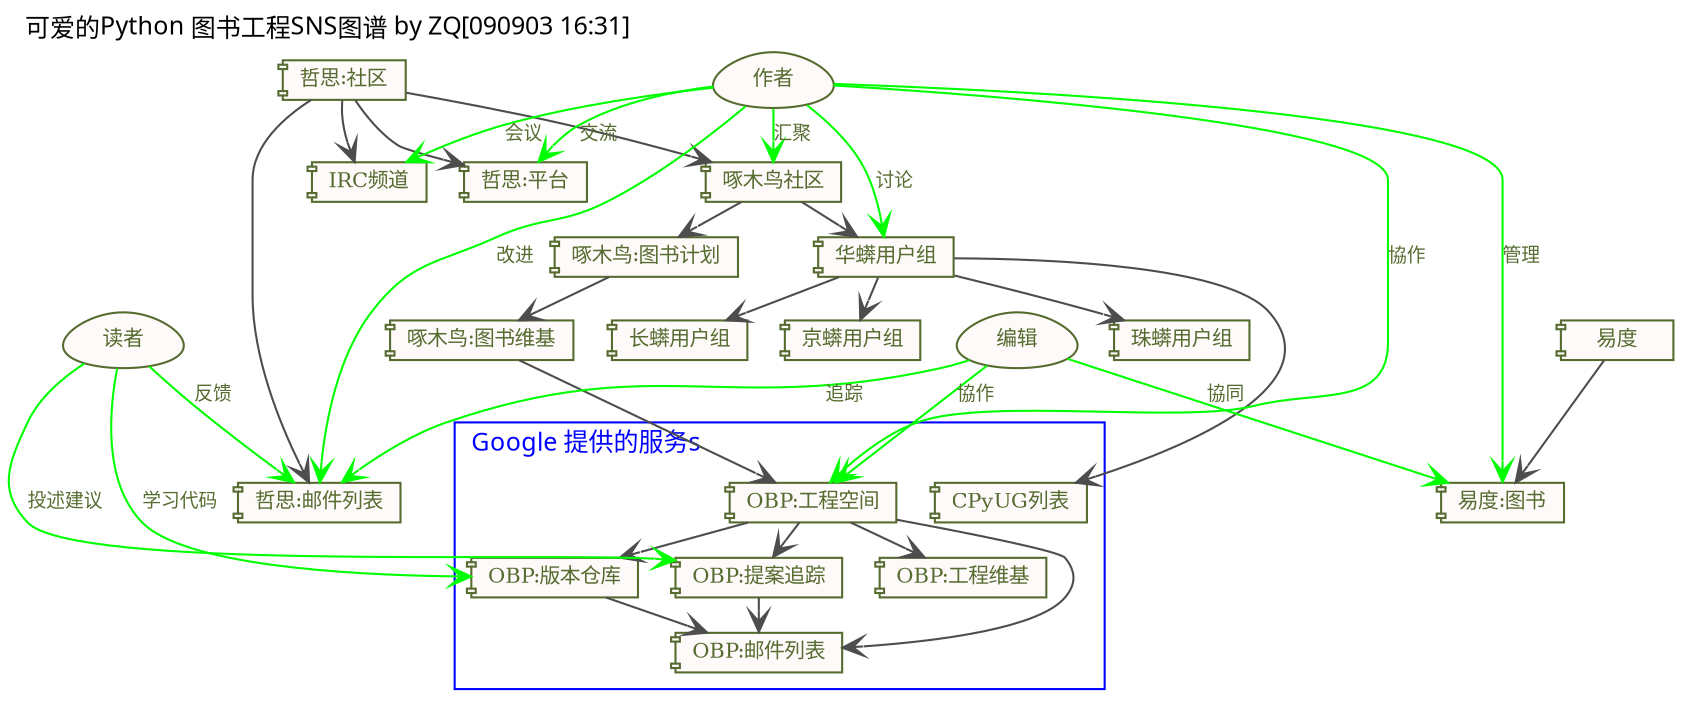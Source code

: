 digraph G {
/*图片生成命令:: need:: apt-get install graphviz-cairo
$ dot -Tpng:cairo obp-lovpy-sns_v9.09.3.dot -o obp-lovpy-sns.png -Tcmapx -o obp-lovpy-sns.map
        style=filled,
        fillcolor=lightyellow,
        size="12,9",
        ratio=compress,fill
        rankdir=LR,        
*/
    graph [label="可爱的Python 图书工程SNS图谱 by ZQ[090903 16:31]",
        labeljust="l",labelloc="t",
        fontsize=12.0,
        fontname="VeraSansYuanTi-Regular.ttf",        
        center=1,
        ranksep=0.2,
        ratio=compress,
        rankdir=TB,
        ];

    node[fontsize=10.0,
        style=filled,fillcolor=snow,
        color=darkolivegreen,fontcolor=darkolivegreen,
        height=0.1,
        shape=plaintext,
        ];
    /*dir=both,color=yellowgreen,*/
    edge [fontsize=9.0,
        fontcolor=darkolivegreen,
        color=gray30,
		arrowhead=vee,
		arrowtail=vee,
        ];

    /*图元声明
    start       [label="流程开始/结束",shape=point];
    end         [label="流程开始/结束",shape=point,fillcolor=red];

    box         [label="实体/对象",shape=box];
    ellipse     [label="行动/节点",shape=ellipse];
    egg         [label="用户/人物",shape=egg];
    plaintext   [label="状态/属性",shape=plaintext,fillcolor=whitesmoke];
    diamond     [label="判别",shape=diamond];
    note        [label="注释",shape=note];
    tab         [label="目录/模块",shape=tab];
    db          [label="数据库",shape=box3d];
    component   [label="主机/组件",shape=component];
    */
    
    woodwiki    [label="啄木鸟社区",shape=component,URL="http://wiki.woodpecker.org.cn/moin/"];
        woodlovpy   [label="啄木鸟:图书维基",shape=component,URL="http://wiki.woodpecker.org.cn/moin/ObpLovelyPython"];
        woodobp     [label="啄木鸟:图书计划",shape=component,URL="http://wiki.woodpecker.org.cn/moin/OBP"];
    cpug        [label="华蠎用户组",shape=component,URL="http://wiki.woodpecker.org.cn/moin/CPUG"];
        cpugml      [label="CPyUG列表",shape=component,URL="http://groups-beta.google.com/group/python-cn"];
        bpug        [label="京蠎用户组",shape=component,URL="http://wiki.woodpecker.org.cn/moin/BPUG"];
        zpug        [label="珠蠎用户组",shape=component,URL="http://wiki.woodpecker.org.cn/moin/ZPyUG"];
        spug        [label="长蠎用户组",shape=component,URL="http://wiki.woodpecker.org.cn/moin/SPUG"];
    obpsite     [label="OBP:工程空间",shape=component,URL="http://code.google.com/p/openbookproject/"];
        obpwiki     [label="OBP:工程维基",shape=component,URL="http://code.google.com/p/openbookproject/wiki/LovPyRush"];
        obpsvn      [label="OBP:版本仓库",shape=component,URL="http://openbookproject.googlecode.com/svn/trunk/LovelyPython/"];
        obpissue    [label="OBP:提案追踪",shape=component,URL="http://code.google.com/p/openbookproject/issues/list"];
        obpml       [label="OBP:邮件列表",shape=component,URL="http://groups.google.com/group/openbookproject"];
    zeuuxorg    [label="哲思:社区",shape=component,URL="http://www.zeuux.org/"];
        zeuuxcom    [label="哲思:平台",shape=component,URL="http://www.zeuux.com/"];
        lovpyml     [label="哲思:邮件列表",shape=component,URL="http://www.zeuux.org/mailman/listinfo/zeuux-python"];
    obpirc      [label="IRC频道",shape=component,URL="http://code.google.com/p/openbookproject/wiki/UsageIrc"];
    edoobp      [label="易度",shape=component,URL="http://obp.everydo.com/@@basecamp_dashboard"];
        edolovpy    [label="易度:图书",shape=component,URL="http://obp.everydo.com/projects/599264/todos"];

    witer       [label="作者",shape=egg];
    editor      [label="编辑",shape=egg];
    reader      [label="读者",shape=egg];

    /*流程关系
    */
    witer->cpug     [label="讨论",color=green];
        witer->obpsite     [label="協作",color=green];
        witer->woodwiki    [label="汇聚",color=green];
        witer->obpirc      [label="会议",color=green];
        witer->edolovpy    [label="管理",color=green];
    editor->obpsite [label="協作",color=green];
        editor->edolovpy   [label="協同",color=green];
    witer->zeuuxcom [label="交流",color=green];
        witer->lovpyml  [label="改进",color=green];
        editor->lovpyml [label="追踪",color=green];

    reader->lovpyml [label="反馈",color=green];
        reader->obpsvn      [label="学习代码",color=green];
        reader->obpissue    [label="投述建议",color=green];
        
    woodwiki->woodobp->woodlovpy->obpsite;
        woodwiki->cpug;
    zeuuxorg->zeuuxcom;
        zeuuxorg->lovpyml;
        zeuuxorg->woodwiki;
        zeuuxorg->obpirc;
        
    edoobp->edolovpy;
    cpug->bpug;
        cpug->zpug;
        cpug->spug;
        cpug->cpugml        [label=""];
        
    subgraph clusterG {
        label="Google 提供的服务s"; color=blue;fontcolor=blue;
        cpugml;
        obpsite->obpwiki    [label=""];
            obpsite->obpsvn     [label=""];
            obpsite->obpissue   [label=""];
            obpsite->obpml      [label=""];
        obpsvn->obpml;
        obpissue->obpml;
      }

}

